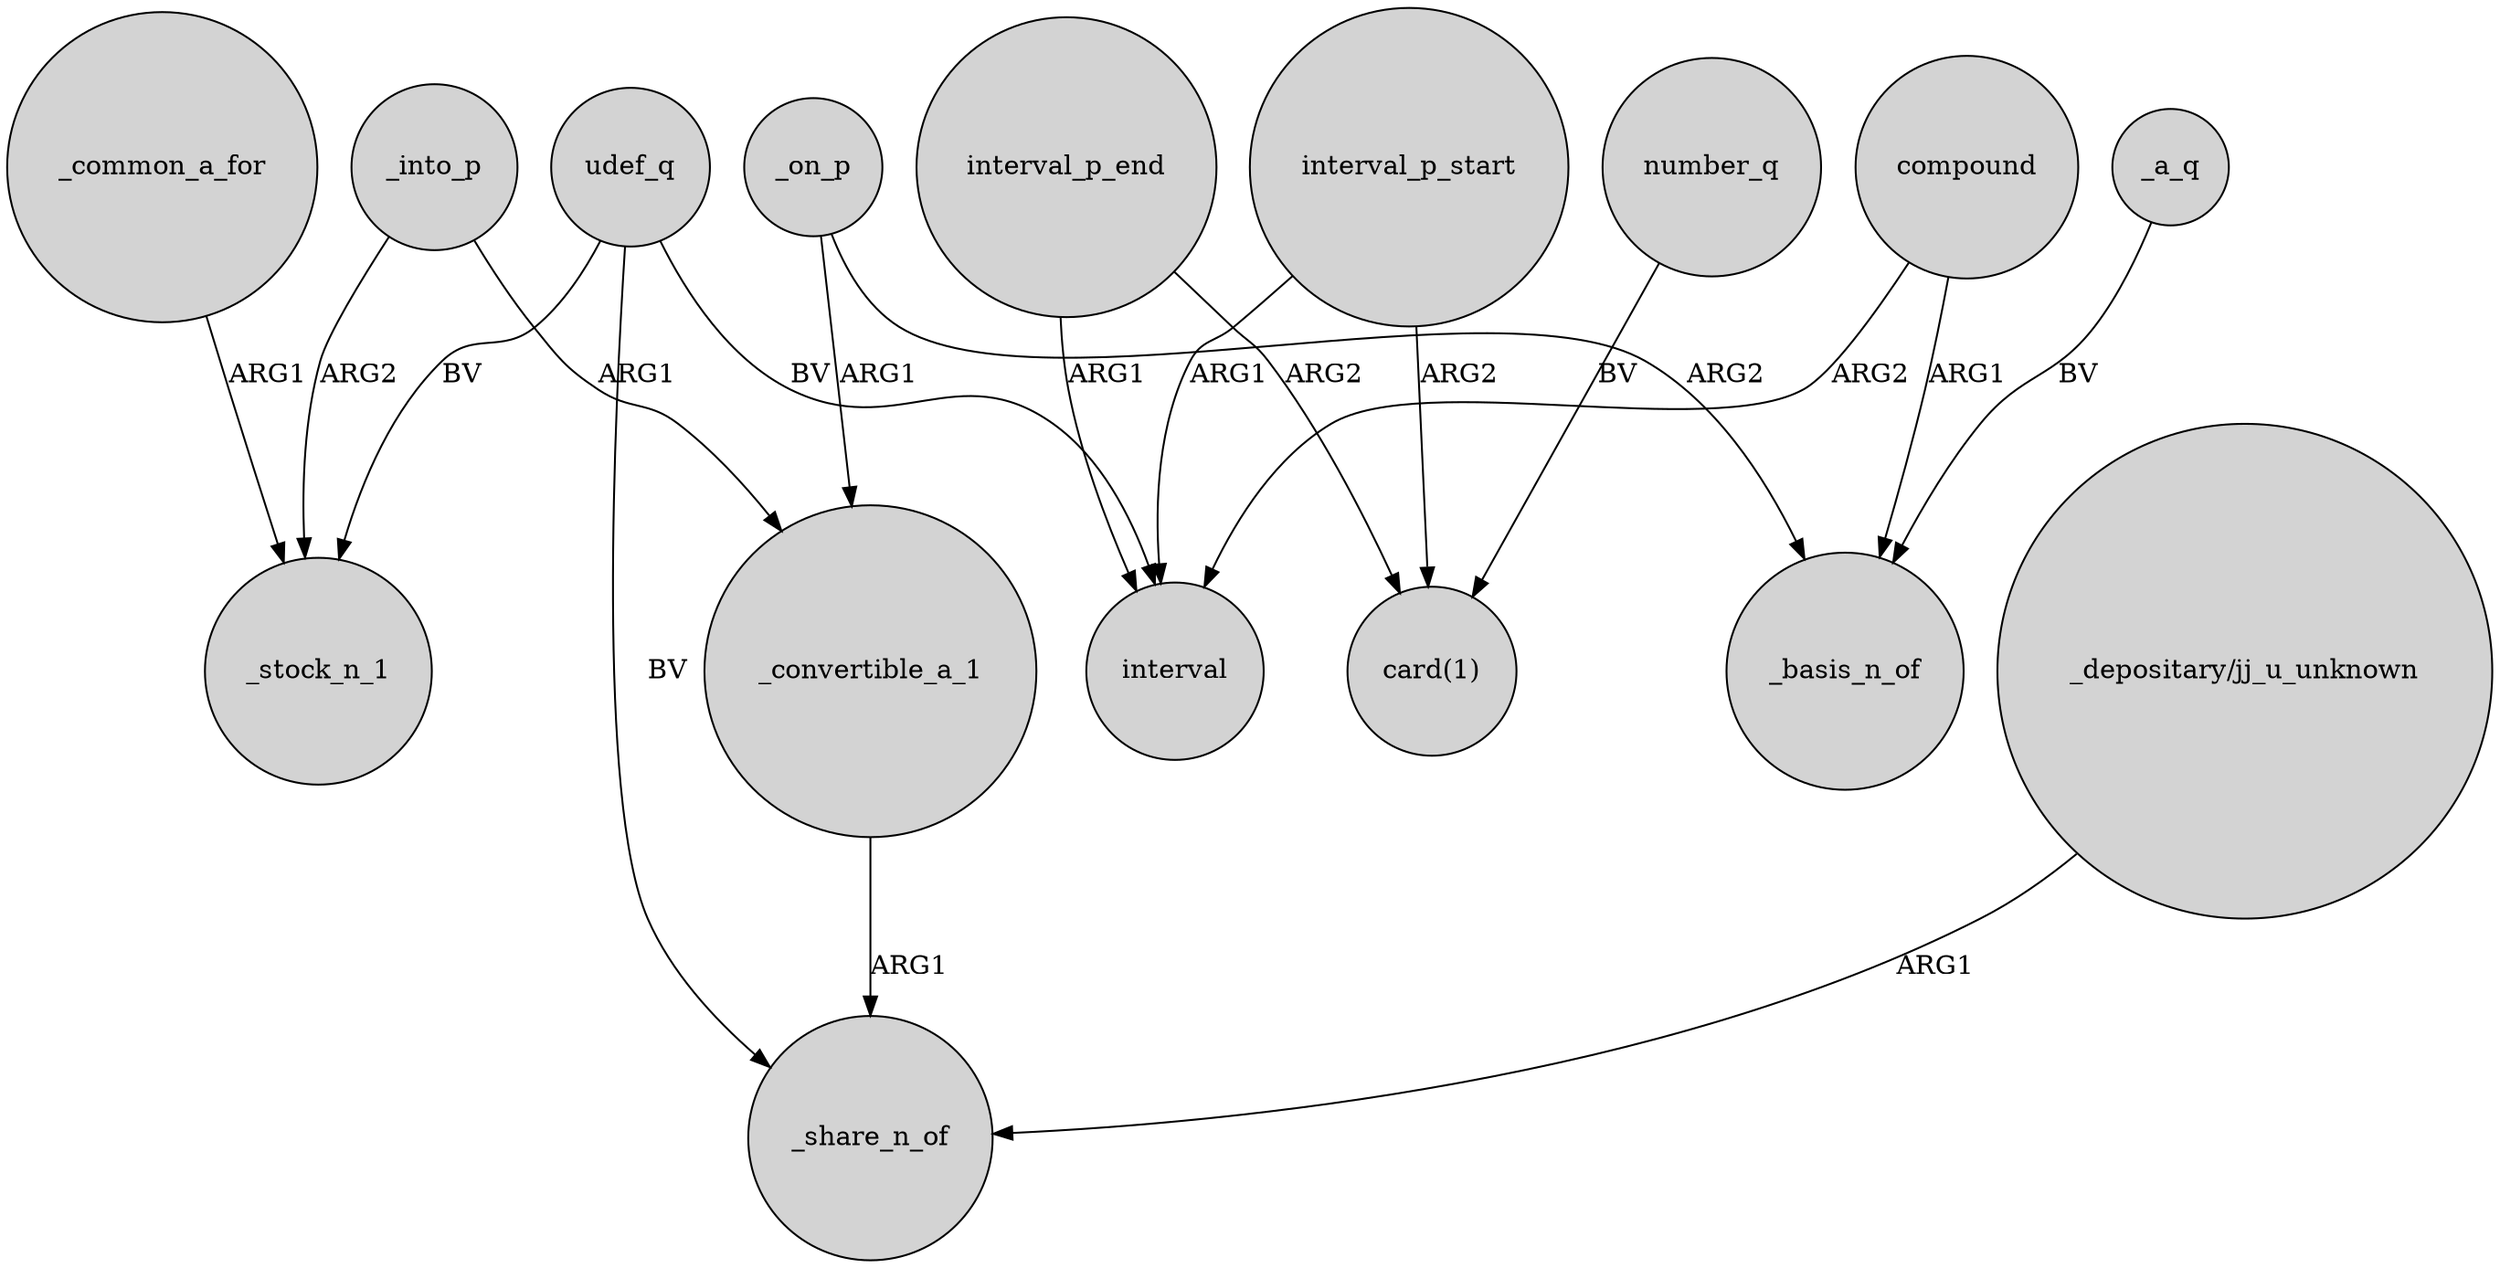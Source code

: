 digraph {
	node [shape=circle style=filled]
	_into_p -> _stock_n_1 [label=ARG2]
	interval_p_end -> interval [label=ARG1]
	_common_a_for -> _stock_n_1 [label=ARG1]
	udef_q -> _stock_n_1 [label=BV]
	_on_p -> _basis_n_of [label=ARG2]
	compound -> _basis_n_of [label=ARG1]
	interval_p_start -> interval [label=ARG1]
	compound -> interval [label=ARG2]
	interval_p_end -> "card(1)" [label=ARG2]
	interval_p_start -> "card(1)" [label=ARG2]
	_into_p -> _convertible_a_1 [label=ARG1]
	_a_q -> _basis_n_of [label=BV]
	udef_q -> interval [label=BV]
	udef_q -> _share_n_of [label=BV]
	number_q -> "card(1)" [label=BV]
	"_depositary/jj_u_unknown" -> _share_n_of [label=ARG1]
	_on_p -> _convertible_a_1 [label=ARG1]
	_convertible_a_1 -> _share_n_of [label=ARG1]
}
